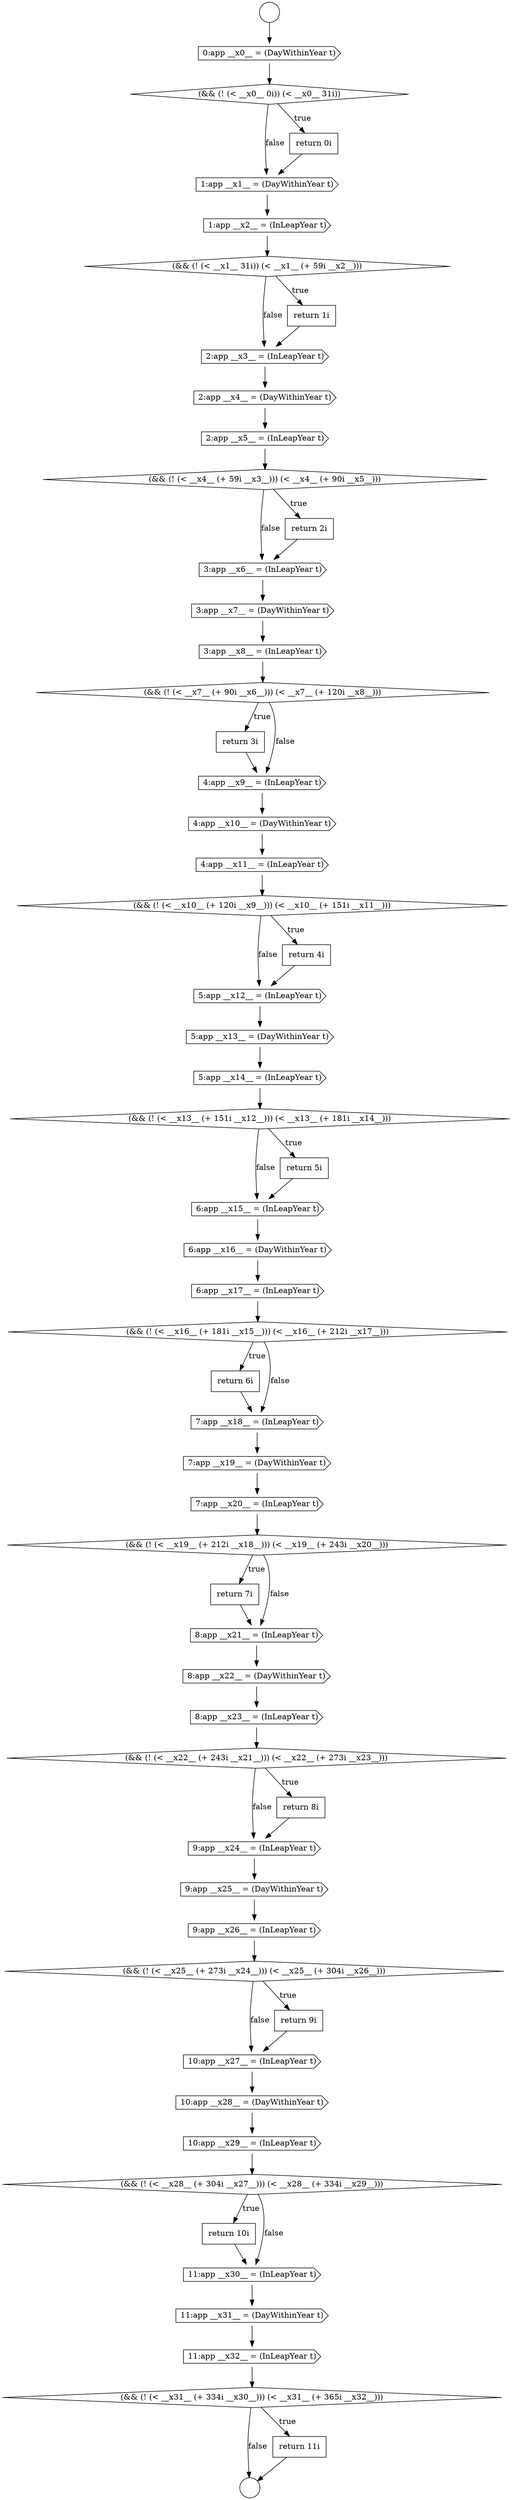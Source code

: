 digraph {
  node0 [shape=circle label=" " color="black" fillcolor="white" style=filled]
  node5 [shape=cds, label=<<font color="black">1:app __x1__ = (DayWithinYear t)</font>> color="black" fillcolor="white" style=filled]
  node1 [shape=circle label=" " color="black" fillcolor="white" style=filled]
  node6 [shape=cds, label=<<font color="black">1:app __x2__ = (InLeapYear t)</font>> color="black" fillcolor="white" style=filled]
  node2 [shape=cds, label=<<font color="black">0:app __x0__ = (DayWithinYear t)</font>> color="black" fillcolor="white" style=filled]
  node4 [shape=none, margin=0, label=<<font color="black">
    <table border="0" cellborder="1" cellspacing="0" cellpadding="10">
      <tr><td align="left">return 0i</td></tr>
    </table>
  </font>> color="black" fillcolor="white" style=filled]
  node10 [shape=cds, label=<<font color="black">2:app __x4__ = (DayWithinYear t)</font>> color="black" fillcolor="white" style=filled]
  node56 [shape=cds, label=<<font color="black">11:app __x32__ = (InLeapYear t)</font>> color="black" fillcolor="white" style=filled]
  node42 [shape=diamond, label=<<font color="black">(&amp;&amp; (! (&lt; __x22__ (+ 243i __x21__))) (&lt; __x22__ (+ 273i __x23__)))</font>> color="black" fillcolor="white" style=filled]
  node24 [shape=cds, label=<<font color="black">5:app __x12__ = (InLeapYear t)</font>> color="black" fillcolor="white" style=filled]
  node37 [shape=diamond, label=<<font color="black">(&amp;&amp; (! (&lt; __x19__ (+ 212i __x18__))) (&lt; __x19__ (+ 243i __x20__)))</font>> color="black" fillcolor="white" style=filled]
  node25 [shape=cds, label=<<font color="black">5:app __x13__ = (DayWithinYear t)</font>> color="black" fillcolor="white" style=filled]
  node52 [shape=diamond, label=<<font color="black">(&amp;&amp; (! (&lt; __x28__ (+ 304i __x27__))) (&lt; __x28__ (+ 334i __x29__)))</font>> color="black" fillcolor="white" style=filled]
  node14 [shape=cds, label=<<font color="black">3:app __x6__ = (InLeapYear t)</font>> color="black" fillcolor="white" style=filled]
  node20 [shape=cds, label=<<font color="black">4:app __x10__ = (DayWithinYear t)</font>> color="black" fillcolor="white" style=filled]
  node46 [shape=cds, label=<<font color="black">9:app __x26__ = (InLeapYear t)</font>> color="black" fillcolor="white" style=filled]
  node57 [shape=diamond, label=<<font color="black">(&amp;&amp; (! (&lt; __x31__ (+ 334i __x30__))) (&lt; __x31__ (+ 365i __x32__)))</font>> color="black" fillcolor="white" style=filled]
  node29 [shape=cds, label=<<font color="black">6:app __x15__ = (InLeapYear t)</font>> color="black" fillcolor="white" style=filled]
  node21 [shape=cds, label=<<font color="black">4:app __x11__ = (InLeapYear t)</font>> color="black" fillcolor="white" style=filled]
  node33 [shape=none, margin=0, label=<<font color="black">
    <table border="0" cellborder="1" cellspacing="0" cellpadding="10">
      <tr><td align="left">return 6i</td></tr>
    </table>
  </font>> color="black" fillcolor="white" style=filled]
  node28 [shape=none, margin=0, label=<<font color="black">
    <table border="0" cellborder="1" cellspacing="0" cellpadding="10">
      <tr><td align="left">return 5i</td></tr>
    </table>
  </font>> color="black" fillcolor="white" style=filled]
  node38 [shape=none, margin=0, label=<<font color="black">
    <table border="0" cellborder="1" cellspacing="0" cellpadding="10">
      <tr><td align="left">return 7i</td></tr>
    </table>
  </font>> color="black" fillcolor="white" style=filled]
  node9 [shape=cds, label=<<font color="black">2:app __x3__ = (InLeapYear t)</font>> color="black" fillcolor="white" style=filled]
  node53 [shape=none, margin=0, label=<<font color="black">
    <table border="0" cellborder="1" cellspacing="0" cellpadding="10">
      <tr><td align="left">return 10i</td></tr>
    </table>
  </font>> color="black" fillcolor="white" style=filled]
  node13 [shape=none, margin=0, label=<<font color="black">
    <table border="0" cellborder="1" cellspacing="0" cellpadding="10">
      <tr><td align="left">return 2i</td></tr>
    </table>
  </font>> color="black" fillcolor="white" style=filled]
  node41 [shape=cds, label=<<font color="black">8:app __x23__ = (InLeapYear t)</font>> color="black" fillcolor="white" style=filled]
  node45 [shape=cds, label=<<font color="black">9:app __x25__ = (DayWithinYear t)</font>> color="black" fillcolor="white" style=filled]
  node17 [shape=diamond, label=<<font color="black">(&amp;&amp; (! (&lt; __x7__ (+ 90i __x6__))) (&lt; __x7__ (+ 120i __x8__)))</font>> color="black" fillcolor="white" style=filled]
  node32 [shape=diamond, label=<<font color="black">(&amp;&amp; (! (&lt; __x16__ (+ 181i __x15__))) (&lt; __x16__ (+ 212i __x17__)))</font>> color="black" fillcolor="white" style=filled]
  node34 [shape=cds, label=<<font color="black">7:app __x18__ = (InLeapYear t)</font>> color="black" fillcolor="white" style=filled]
  node22 [shape=diamond, label=<<font color="black">(&amp;&amp; (! (&lt; __x10__ (+ 120i __x9__))) (&lt; __x10__ (+ 151i __x11__)))</font>> color="black" fillcolor="white" style=filled]
  node44 [shape=cds, label=<<font color="black">9:app __x24__ = (InLeapYear t)</font>> color="black" fillcolor="white" style=filled]
  node27 [shape=diamond, label=<<font color="black">(&amp;&amp; (! (&lt; __x13__ (+ 151i __x12__))) (&lt; __x13__ (+ 181i __x14__)))</font>> color="black" fillcolor="white" style=filled]
  node12 [shape=diamond, label=<<font color="black">(&amp;&amp; (! (&lt; __x4__ (+ 59i __x3__))) (&lt; __x4__ (+ 90i __x5__)))</font>> color="black" fillcolor="white" style=filled]
  node54 [shape=cds, label=<<font color="black">11:app __x30__ = (InLeapYear t)</font>> color="black" fillcolor="white" style=filled]
  node49 [shape=cds, label=<<font color="black">10:app __x27__ = (InLeapYear t)</font>> color="black" fillcolor="white" style=filled]
  node7 [shape=diamond, label=<<font color="black">(&amp;&amp; (! (&lt; __x1__ 31i)) (&lt; __x1__ (+ 59i __x2__)))</font>> color="black" fillcolor="white" style=filled]
  node39 [shape=cds, label=<<font color="black">8:app __x21__ = (InLeapYear t)</font>> color="black" fillcolor="white" style=filled]
  node3 [shape=diamond, label=<<font color="black">(&amp;&amp; (! (&lt; __x0__ 0i)) (&lt; __x0__ 31i))</font>> color="black" fillcolor="white" style=filled]
  node35 [shape=cds, label=<<font color="black">7:app __x19__ = (DayWithinYear t)</font>> color="black" fillcolor="white" style=filled]
  node48 [shape=none, margin=0, label=<<font color="black">
    <table border="0" cellborder="1" cellspacing="0" cellpadding="10">
      <tr><td align="left">return 9i</td></tr>
    </table>
  </font>> color="black" fillcolor="white" style=filled]
  node18 [shape=none, margin=0, label=<<font color="black">
    <table border="0" cellborder="1" cellspacing="0" cellpadding="10">
      <tr><td align="left">return 3i</td></tr>
    </table>
  </font>> color="black" fillcolor="white" style=filled]
  node50 [shape=cds, label=<<font color="black">10:app __x28__ = (DayWithinYear t)</font>> color="black" fillcolor="white" style=filled]
  node16 [shape=cds, label=<<font color="black">3:app __x8__ = (InLeapYear t)</font>> color="black" fillcolor="white" style=filled]
  node31 [shape=cds, label=<<font color="black">6:app __x17__ = (InLeapYear t)</font>> color="black" fillcolor="white" style=filled]
  node11 [shape=cds, label=<<font color="black">2:app __x5__ = (InLeapYear t)</font>> color="black" fillcolor="white" style=filled]
  node43 [shape=none, margin=0, label=<<font color="black">
    <table border="0" cellborder="1" cellspacing="0" cellpadding="10">
      <tr><td align="left">return 8i</td></tr>
    </table>
  </font>> color="black" fillcolor="white" style=filled]
  node40 [shape=cds, label=<<font color="black">8:app __x22__ = (DayWithinYear t)</font>> color="black" fillcolor="white" style=filled]
  node26 [shape=cds, label=<<font color="black">5:app __x14__ = (InLeapYear t)</font>> color="black" fillcolor="white" style=filled]
  node55 [shape=cds, label=<<font color="black">11:app __x31__ = (DayWithinYear t)</font>> color="black" fillcolor="white" style=filled]
  node23 [shape=none, margin=0, label=<<font color="black">
    <table border="0" cellborder="1" cellspacing="0" cellpadding="10">
      <tr><td align="left">return 4i</td></tr>
    </table>
  </font>> color="black" fillcolor="white" style=filled]
  node8 [shape=none, margin=0, label=<<font color="black">
    <table border="0" cellborder="1" cellspacing="0" cellpadding="10">
      <tr><td align="left">return 1i</td></tr>
    </table>
  </font>> color="black" fillcolor="white" style=filled]
  node58 [shape=none, margin=0, label=<<font color="black">
    <table border="0" cellborder="1" cellspacing="0" cellpadding="10">
      <tr><td align="left">return 11i</td></tr>
    </table>
  </font>> color="black" fillcolor="white" style=filled]
  node36 [shape=cds, label=<<font color="black">7:app __x20__ = (InLeapYear t)</font>> color="black" fillcolor="white" style=filled]
  node30 [shape=cds, label=<<font color="black">6:app __x16__ = (DayWithinYear t)</font>> color="black" fillcolor="white" style=filled]
  node51 [shape=cds, label=<<font color="black">10:app __x29__ = (InLeapYear t)</font>> color="black" fillcolor="white" style=filled]
  node19 [shape=cds, label=<<font color="black">4:app __x9__ = (InLeapYear t)</font>> color="black" fillcolor="white" style=filled]
  node47 [shape=diamond, label=<<font color="black">(&amp;&amp; (! (&lt; __x25__ (+ 273i __x24__))) (&lt; __x25__ (+ 304i __x26__)))</font>> color="black" fillcolor="white" style=filled]
  node15 [shape=cds, label=<<font color="black">3:app __x7__ = (DayWithinYear t)</font>> color="black" fillcolor="white" style=filled]
  node58 -> node1 [ color="black"]
  node7 -> node8 [label=<<font color="black">true</font>> color="black"]
  node7 -> node9 [label=<<font color="black">false</font>> color="black"]
  node37 -> node38 [label=<<font color="black">true</font>> color="black"]
  node37 -> node39 [label=<<font color="black">false</font>> color="black"]
  node44 -> node45 [ color="black"]
  node48 -> node49 [ color="black"]
  node49 -> node50 [ color="black"]
  node38 -> node39 [ color="black"]
  node47 -> node48 [label=<<font color="black">true</font>> color="black"]
  node47 -> node49 [label=<<font color="black">false</font>> color="black"]
  node5 -> node6 [ color="black"]
  node53 -> node54 [ color="black"]
  node57 -> node58 [label=<<font color="black">true</font>> color="black"]
  node57 -> node1 [label=<<font color="black">false</font>> color="black"]
  node28 -> node29 [ color="black"]
  node29 -> node30 [ color="black"]
  node39 -> node40 [ color="black"]
  node54 -> node55 [ color="black"]
  node34 -> node35 [ color="black"]
  node18 -> node19 [ color="black"]
  node2 -> node3 [ color="black"]
  node3 -> node4 [label=<<font color="black">true</font>> color="black"]
  node3 -> node5 [label=<<font color="black">false</font>> color="black"]
  node15 -> node16 [ color="black"]
  node55 -> node56 [ color="black"]
  node22 -> node23 [label=<<font color="black">true</font>> color="black"]
  node22 -> node24 [label=<<font color="black">false</font>> color="black"]
  node11 -> node12 [ color="black"]
  node52 -> node53 [label=<<font color="black">true</font>> color="black"]
  node52 -> node54 [label=<<font color="black">false</font>> color="black"]
  node19 -> node20 [ color="black"]
  node13 -> node14 [ color="black"]
  node35 -> node36 [ color="black"]
  node45 -> node46 [ color="black"]
  node0 -> node2 [ color="black"]
  node36 -> node37 [ color="black"]
  node6 -> node7 [ color="black"]
  node43 -> node44 [ color="black"]
  node9 -> node10 [ color="black"]
  node23 -> node24 [ color="black"]
  node14 -> node15 [ color="black"]
  node31 -> node32 [ color="black"]
  node40 -> node41 [ color="black"]
  node30 -> node31 [ color="black"]
  node32 -> node33 [label=<<font color="black">true</font>> color="black"]
  node32 -> node34 [label=<<font color="black">false</font>> color="black"]
  node26 -> node27 [ color="black"]
  node27 -> node28 [label=<<font color="black">true</font>> color="black"]
  node27 -> node29 [label=<<font color="black">false</font>> color="black"]
  node10 -> node11 [ color="black"]
  node42 -> node43 [label=<<font color="black">true</font>> color="black"]
  node42 -> node44 [label=<<font color="black">false</font>> color="black"]
  node50 -> node51 [ color="black"]
  node4 -> node5 [ color="black"]
  node51 -> node52 [ color="black"]
  node25 -> node26 [ color="black"]
  node8 -> node9 [ color="black"]
  node21 -> node22 [ color="black"]
  node20 -> node21 [ color="black"]
  node24 -> node25 [ color="black"]
  node56 -> node57 [ color="black"]
  node16 -> node17 [ color="black"]
  node46 -> node47 [ color="black"]
  node33 -> node34 [ color="black"]
  node17 -> node18 [label=<<font color="black">true</font>> color="black"]
  node17 -> node19 [label=<<font color="black">false</font>> color="black"]
  node12 -> node13 [label=<<font color="black">true</font>> color="black"]
  node12 -> node14 [label=<<font color="black">false</font>> color="black"]
  node41 -> node42 [ color="black"]
}
